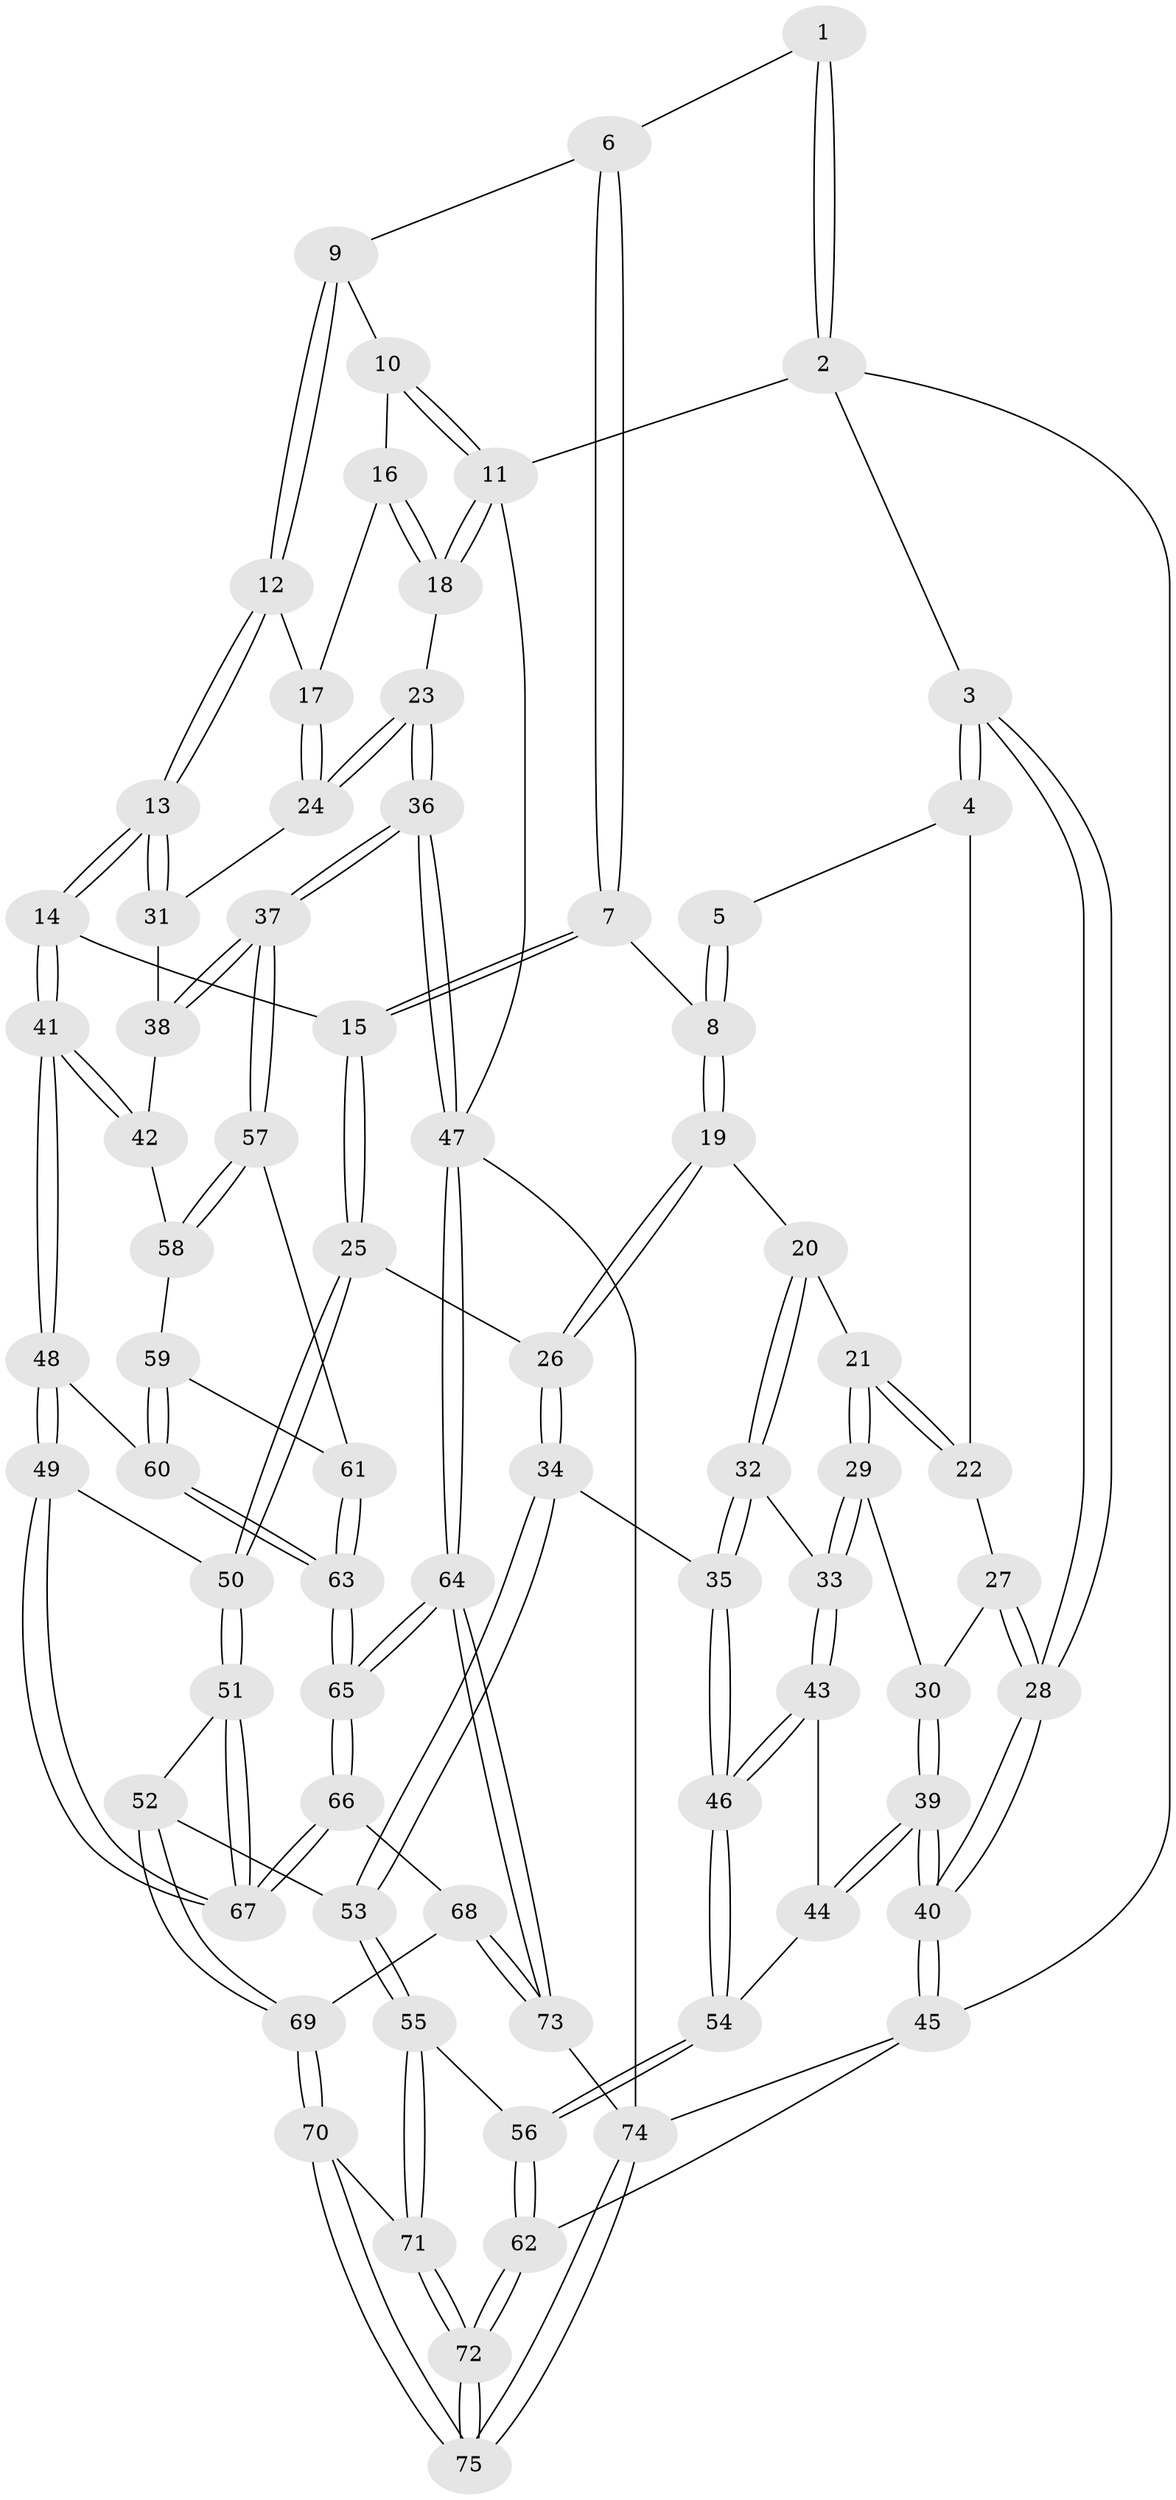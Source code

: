 // coarse degree distribution, {3: 0.07692307692307693, 5: 0.3076923076923077, 4: 0.46153846153846156, 6: 0.15384615384615385}
// Generated by graph-tools (version 1.1) at 2025/24/03/03/25 07:24:33]
// undirected, 75 vertices, 184 edges
graph export_dot {
graph [start="1"]
  node [color=gray90,style=filled];
  1 [pos="+0.42395961047577885+0"];
  2 [pos="+0+0"];
  3 [pos="+0+0"];
  4 [pos="+0.21613205936286325+0.14628130115979196"];
  5 [pos="+0.3974587984338477+0"];
  6 [pos="+0.6480286356482924+0"];
  7 [pos="+0.5724587042513699+0.17616878546101222"];
  8 [pos="+0.3945593335353028+0.1883135633675017"];
  9 [pos="+0.6729153007019971+0"];
  10 [pos="+0.7619549858626437+0"];
  11 [pos="+1+0"];
  12 [pos="+0.7959299234705082+0.19190934801268114"];
  13 [pos="+0.7033772427738691+0.33362737236286594"];
  14 [pos="+0.6737849894520739+0.3618099844440573"];
  15 [pos="+0.6737025507441101+0.3617961932864532"];
  16 [pos="+0.9323961042113177+0.1386925433984815"];
  17 [pos="+0.86710627895375+0.19174583006771642"];
  18 [pos="+1+0"];
  19 [pos="+0.3876104804617122+0.20102980814471882"];
  20 [pos="+0.2921665088358126+0.2275574357416793"];
  21 [pos="+0.2569681556842913+0.2218625976607233"];
  22 [pos="+0.24918918528457018+0.21663057769192523"];
  23 [pos="+1+0.272724989657444"];
  24 [pos="+0.9809278959924911+0.29980655849133825"];
  25 [pos="+0.5132838180984821+0.4051959725718241"];
  26 [pos="+0.4899993810174222+0.4044101421720225"];
  27 [pos="+0.10566120598275416+0.25090767227637883"];
  28 [pos="+0+0.10160891361240884"];
  29 [pos="+0.18523020034461957+0.37022250788315575"];
  30 [pos="+0.15655676015055212+0.36605928502963786"];
  31 [pos="+0.9415138443561216+0.3484313442855381"];
  32 [pos="+0.3082727070436101+0.4227075122174644"];
  33 [pos="+0.22914564922707392+0.41023960675951393"];
  34 [pos="+0.4157259895275618+0.4503065666022352"];
  35 [pos="+0.308688670367557+0.4229889854123953"];
  36 [pos="+1+0.586405471562987"];
  37 [pos="+1+0.556164630846004"];
  38 [pos="+0.9377833970326881+0.38787237895259724"];
  39 [pos="+0+0.5081109002182346"];
  40 [pos="+0+0.5154399020832158"];
  41 [pos="+0.7357055824733761+0.4685887154840645"];
  42 [pos="+0.8021533370944305+0.483655230514671"];
  43 [pos="+0.17762047011883422+0.48804636282882347"];
  44 [pos="+0.09646906702785929+0.4989962715115875"];
  45 [pos="+0+0.7040544469519362"];
  46 [pos="+0.23091773597949922+0.5677260807485909"];
  47 [pos="+1+1"];
  48 [pos="+0.7023413797775644+0.6126408045700931"];
  49 [pos="+0.6958803264271006+0.6198231950897705"];
  50 [pos="+0.548173657723454+0.5682604670523292"];
  51 [pos="+0.4893979357092451+0.674257407061993"];
  52 [pos="+0.4218525780443431+0.6855929531533393"];
  53 [pos="+0.37014874075982573+0.678298407752014"];
  54 [pos="+0.23280442272834384+0.5947714420422652"];
  55 [pos="+0.34965713068607474+0.69044263403967"];
  56 [pos="+0.24332107728043598+0.6652478004139153"];
  57 [pos="+1+0.5588227165628348"];
  58 [pos="+0.8317099929642683+0.5008634638118306"];
  59 [pos="+0.8560522057906852+0.635125379897973"];
  60 [pos="+0.7912050760572509+0.6539684510553666"];
  61 [pos="+0.901028466176916+0.6482208121461916"];
  62 [pos="+0+0.7359321833766367"];
  63 [pos="+0.878401699731114+0.8249222199796488"];
  64 [pos="+1+1"];
  65 [pos="+0.8872395650911157+0.8855811645046485"];
  66 [pos="+0.6624631108651088+0.7776870289342204"];
  67 [pos="+0.6480662051891782+0.7146533000184848"];
  68 [pos="+0.581081183901084+0.8677030784164999"];
  69 [pos="+0.5474252482867916+0.8634379406781223"];
  70 [pos="+0.3997484983645641+0.9138680896914351"];
  71 [pos="+0.34835423464589227+0.7265850000591332"];
  72 [pos="+0.1823059367262907+0.9356325598932925"];
  73 [pos="+0.6576039962723343+1"];
  74 [pos="+0.29657713235799876+1"];
  75 [pos="+0.29589259393591777+1"];
  1 -- 2;
  1 -- 2;
  1 -- 6;
  2 -- 3;
  2 -- 11;
  2 -- 45;
  3 -- 4;
  3 -- 4;
  3 -- 28;
  3 -- 28;
  4 -- 5;
  4 -- 22;
  5 -- 8;
  5 -- 8;
  6 -- 7;
  6 -- 7;
  6 -- 9;
  7 -- 8;
  7 -- 15;
  7 -- 15;
  8 -- 19;
  8 -- 19;
  9 -- 10;
  9 -- 12;
  9 -- 12;
  10 -- 11;
  10 -- 11;
  10 -- 16;
  11 -- 18;
  11 -- 18;
  11 -- 47;
  12 -- 13;
  12 -- 13;
  12 -- 17;
  13 -- 14;
  13 -- 14;
  13 -- 31;
  13 -- 31;
  14 -- 15;
  14 -- 41;
  14 -- 41;
  15 -- 25;
  15 -- 25;
  16 -- 17;
  16 -- 18;
  16 -- 18;
  17 -- 24;
  17 -- 24;
  18 -- 23;
  19 -- 20;
  19 -- 26;
  19 -- 26;
  20 -- 21;
  20 -- 32;
  20 -- 32;
  21 -- 22;
  21 -- 22;
  21 -- 29;
  21 -- 29;
  22 -- 27;
  23 -- 24;
  23 -- 24;
  23 -- 36;
  23 -- 36;
  24 -- 31;
  25 -- 26;
  25 -- 50;
  25 -- 50;
  26 -- 34;
  26 -- 34;
  27 -- 28;
  27 -- 28;
  27 -- 30;
  28 -- 40;
  28 -- 40;
  29 -- 30;
  29 -- 33;
  29 -- 33;
  30 -- 39;
  30 -- 39;
  31 -- 38;
  32 -- 33;
  32 -- 35;
  32 -- 35;
  33 -- 43;
  33 -- 43;
  34 -- 35;
  34 -- 53;
  34 -- 53;
  35 -- 46;
  35 -- 46;
  36 -- 37;
  36 -- 37;
  36 -- 47;
  36 -- 47;
  37 -- 38;
  37 -- 38;
  37 -- 57;
  37 -- 57;
  38 -- 42;
  39 -- 40;
  39 -- 40;
  39 -- 44;
  39 -- 44;
  40 -- 45;
  40 -- 45;
  41 -- 42;
  41 -- 42;
  41 -- 48;
  41 -- 48;
  42 -- 58;
  43 -- 44;
  43 -- 46;
  43 -- 46;
  44 -- 54;
  45 -- 62;
  45 -- 74;
  46 -- 54;
  46 -- 54;
  47 -- 64;
  47 -- 64;
  47 -- 74;
  48 -- 49;
  48 -- 49;
  48 -- 60;
  49 -- 50;
  49 -- 67;
  49 -- 67;
  50 -- 51;
  50 -- 51;
  51 -- 52;
  51 -- 67;
  51 -- 67;
  52 -- 53;
  52 -- 69;
  52 -- 69;
  53 -- 55;
  53 -- 55;
  54 -- 56;
  54 -- 56;
  55 -- 56;
  55 -- 71;
  55 -- 71;
  56 -- 62;
  56 -- 62;
  57 -- 58;
  57 -- 58;
  57 -- 61;
  58 -- 59;
  59 -- 60;
  59 -- 60;
  59 -- 61;
  60 -- 63;
  60 -- 63;
  61 -- 63;
  61 -- 63;
  62 -- 72;
  62 -- 72;
  63 -- 65;
  63 -- 65;
  64 -- 65;
  64 -- 65;
  64 -- 73;
  64 -- 73;
  65 -- 66;
  65 -- 66;
  66 -- 67;
  66 -- 67;
  66 -- 68;
  68 -- 69;
  68 -- 73;
  68 -- 73;
  69 -- 70;
  69 -- 70;
  70 -- 71;
  70 -- 75;
  70 -- 75;
  71 -- 72;
  71 -- 72;
  72 -- 75;
  72 -- 75;
  73 -- 74;
  74 -- 75;
  74 -- 75;
}
